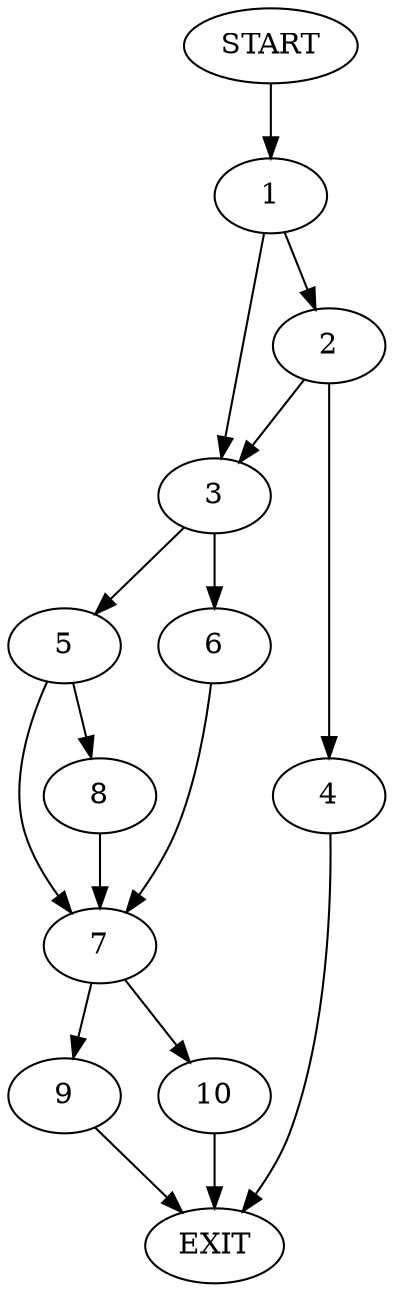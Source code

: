 digraph {
0 [label="START"]
11 [label="EXIT"]
0 -> 1
1 -> 2
1 -> 3
2 -> 4
2 -> 3
3 -> 5
3 -> 6
4 -> 11
6 -> 7
5 -> 8
5 -> 7
7 -> 9
7 -> 10
8 -> 7
9 -> 11
10 -> 11
}
